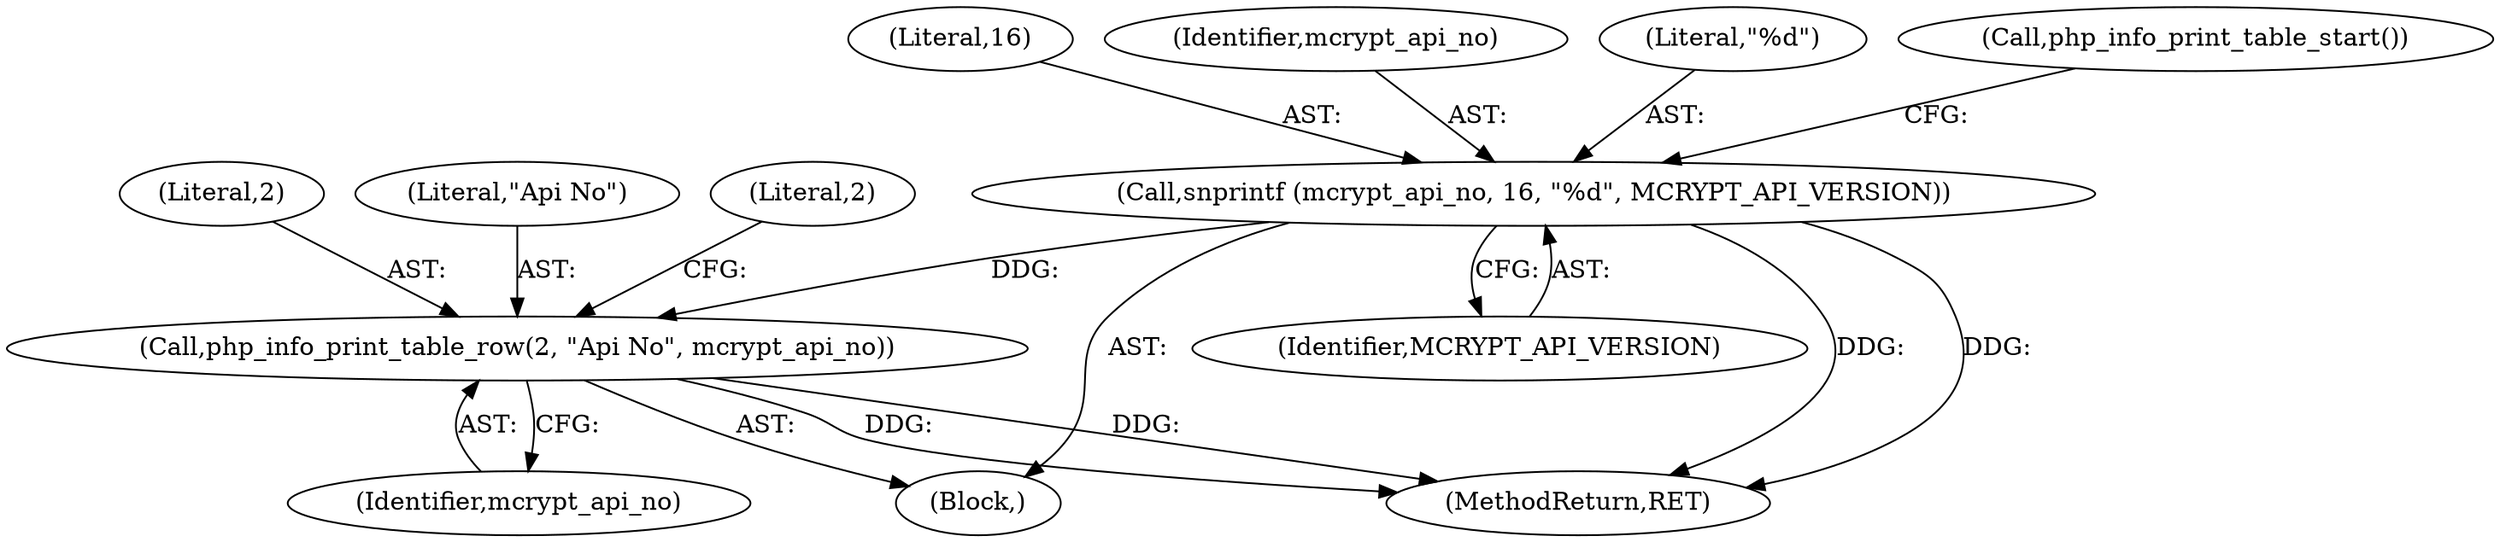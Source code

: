 digraph "0_php-src_6c5211a0cef0cc2854eaa387e0eb036e012904d0?w=1_22@API" {
"1000199" [label="(Call,snprintf (mcrypt_api_no, 16, \"%d\", MCRYPT_API_VERSION))"];
"1000217" [label="(Call,php_info_print_table_row(2, \"Api No\", mcrypt_api_no))"];
"1000218" [label="(Literal,2)"];
"1000217" [label="(Call,php_info_print_table_row(2, \"Api No\", mcrypt_api_no))"];
"1000241" [label="(MethodReturn,RET)"];
"1000220" [label="(Identifier,mcrypt_api_no)"];
"1000104" [label="(Block,)"];
"1000201" [label="(Literal,16)"];
"1000199" [label="(Call,snprintf (mcrypt_api_no, 16, \"%d\", MCRYPT_API_VERSION))"];
"1000200" [label="(Identifier,mcrypt_api_no)"];
"1000202" [label="(Literal,\"%d\")"];
"1000203" [label="(Identifier,MCRYPT_API_VERSION)"];
"1000204" [label="(Call,php_info_print_table_start())"];
"1000219" [label="(Literal,\"Api No\")"];
"1000222" [label="(Literal,2)"];
"1000199" -> "1000104"  [label="AST: "];
"1000199" -> "1000203"  [label="CFG: "];
"1000200" -> "1000199"  [label="AST: "];
"1000201" -> "1000199"  [label="AST: "];
"1000202" -> "1000199"  [label="AST: "];
"1000203" -> "1000199"  [label="AST: "];
"1000204" -> "1000199"  [label="CFG: "];
"1000199" -> "1000241"  [label="DDG: "];
"1000199" -> "1000241"  [label="DDG: "];
"1000199" -> "1000217"  [label="DDG: "];
"1000217" -> "1000104"  [label="AST: "];
"1000217" -> "1000220"  [label="CFG: "];
"1000218" -> "1000217"  [label="AST: "];
"1000219" -> "1000217"  [label="AST: "];
"1000220" -> "1000217"  [label="AST: "];
"1000222" -> "1000217"  [label="CFG: "];
"1000217" -> "1000241"  [label="DDG: "];
"1000217" -> "1000241"  [label="DDG: "];
}
